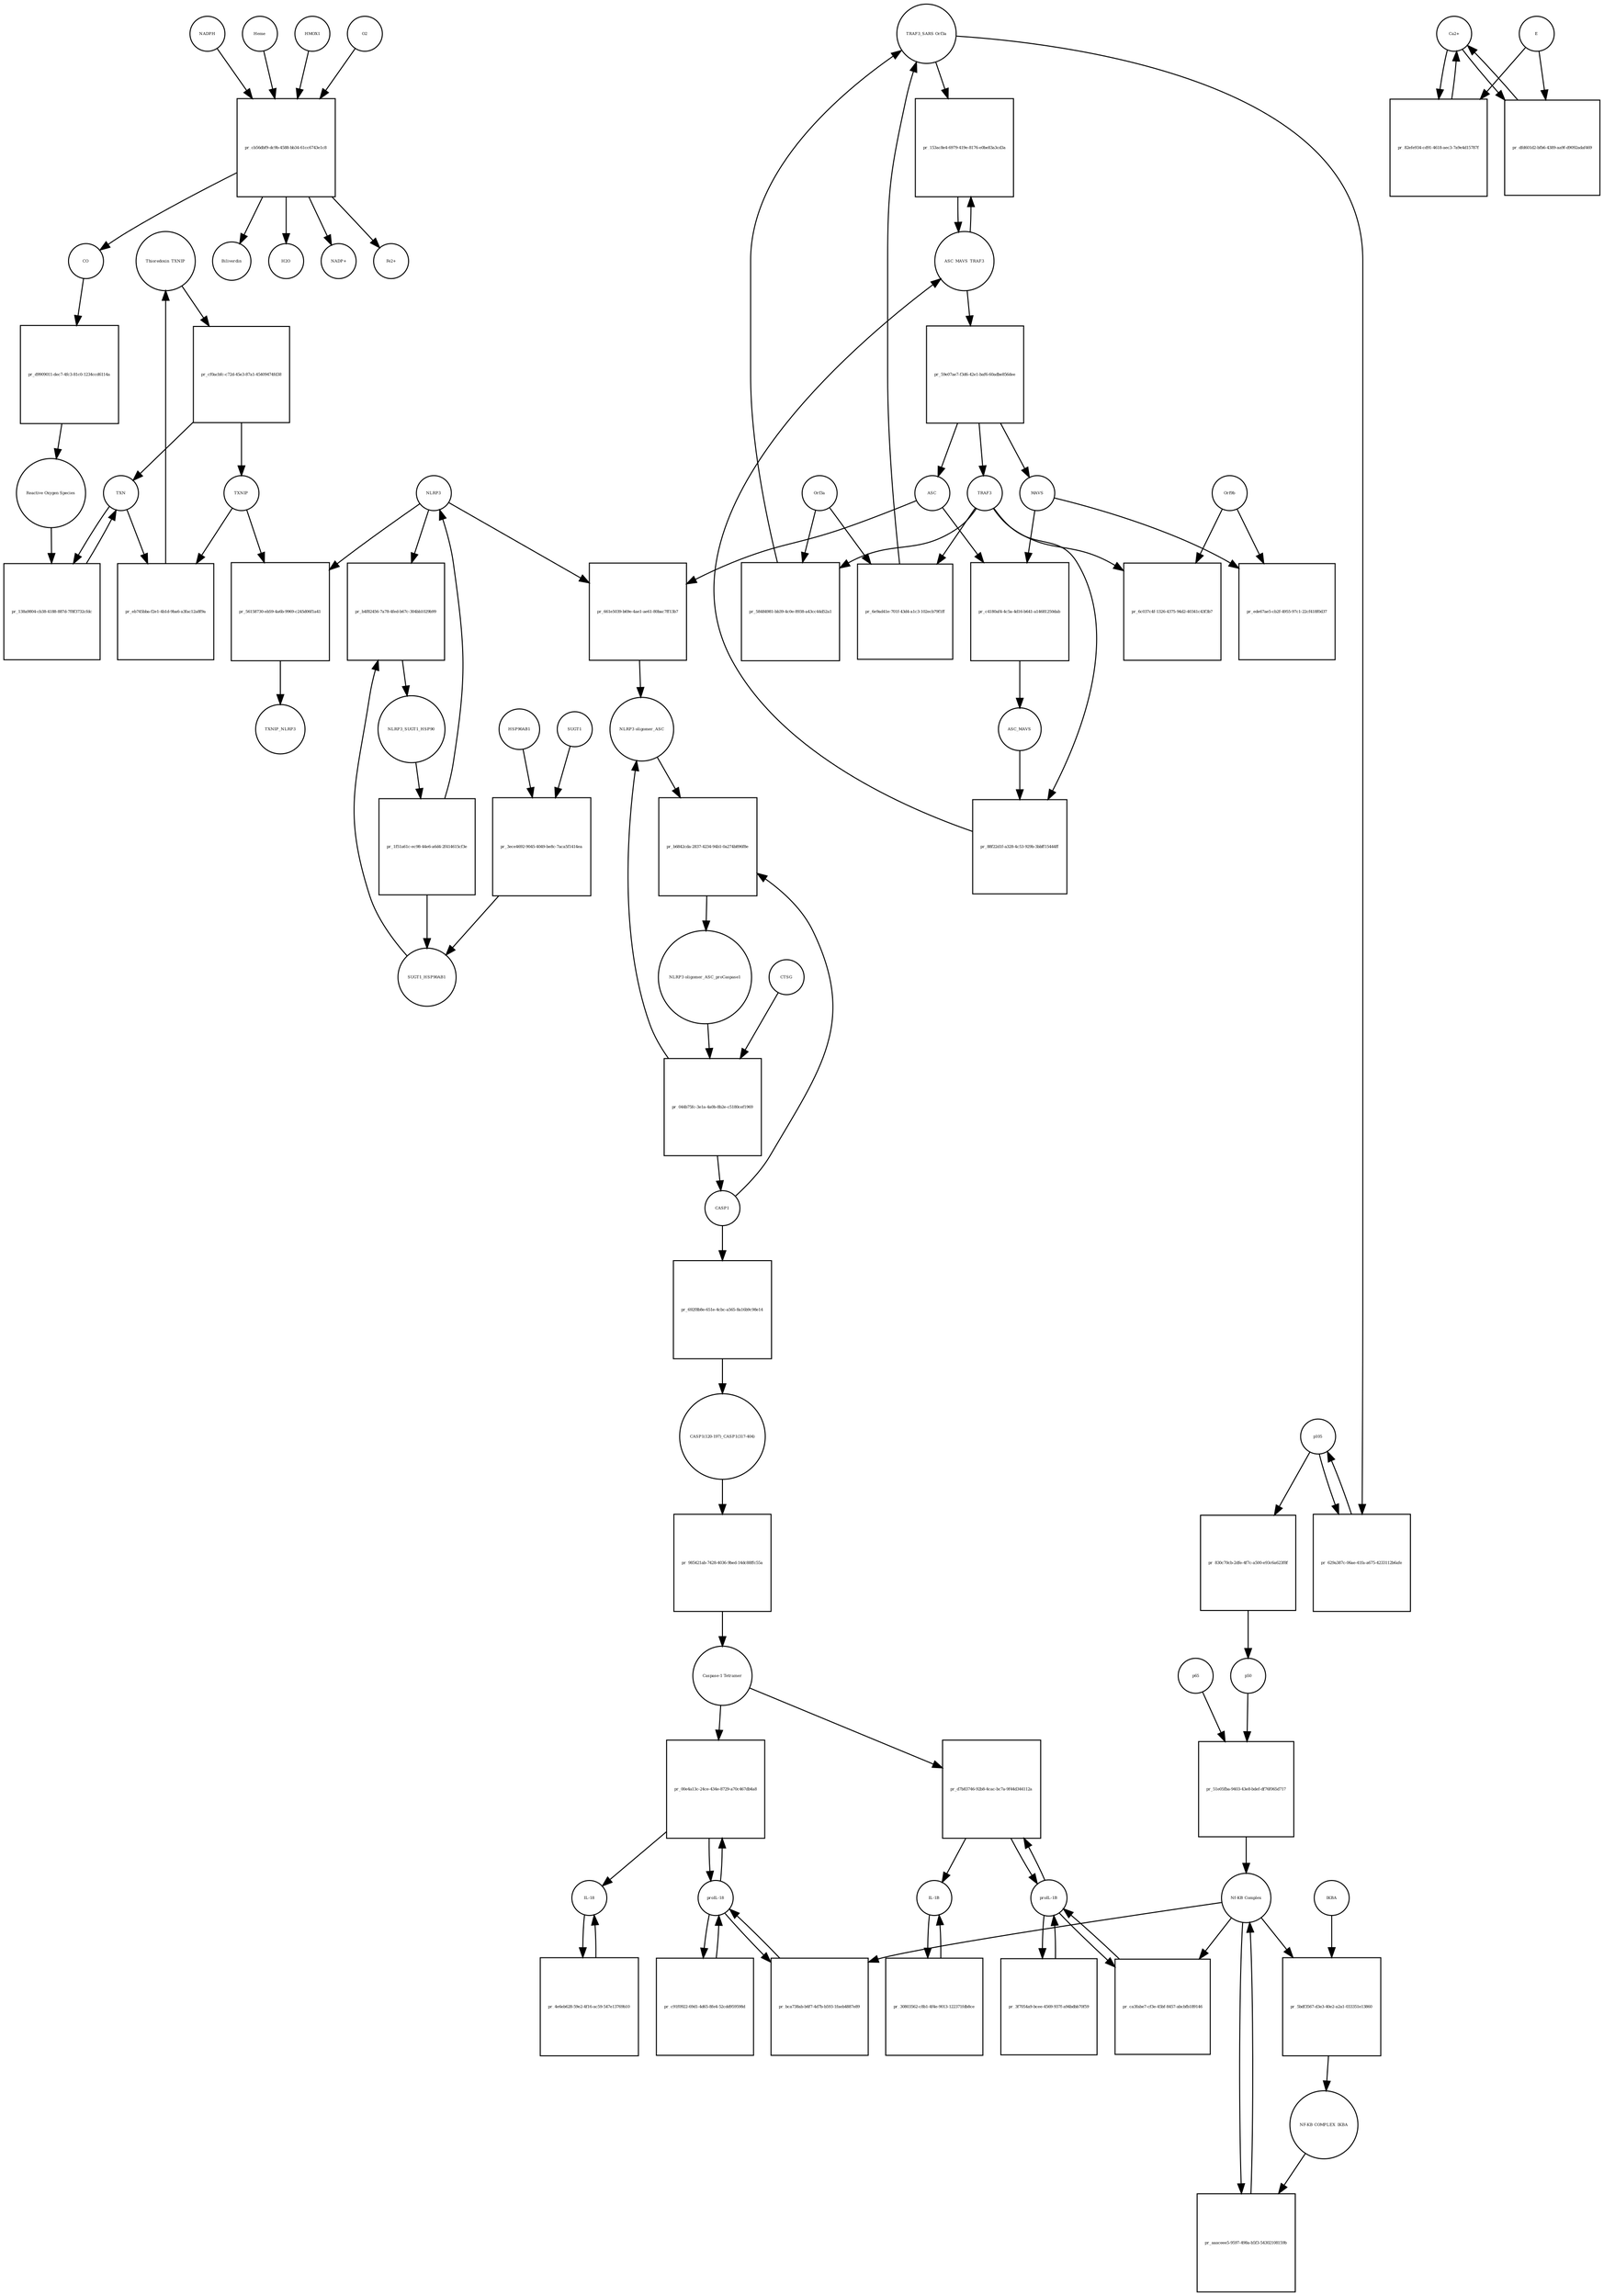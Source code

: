 strict digraph  {
Thioredoxin_TXNIP [annotation="urn_miriam_uniprot_P10599|urn_miriam_uniprot_Q9H3M7", bipartite=0, cls=complex, fontsize=4, label=Thioredoxin_TXNIP, shape=circle];
"pr_cf0acbfc-c72d-45e3-87a1-45409474fd38" [annotation="", bipartite=1, cls=process, fontsize=4, label="pr_cf0acbfc-c72d-45e3-87a1-45409474fd38", shape=square];
TXNIP [annotation=urn_miriam_uniprot_Q9H3M7, bipartite=0, cls=macromolecule, fontsize=4, label=TXNIP, shape=circle];
TXN [annotation=urn_miriam_uniprot_P10599, bipartite=0, cls=macromolecule, fontsize=4, label=TXN, shape=circle];
"pr_138a9804-cb38-4188-887d-7f8f3732cfdc" [annotation="", bipartite=1, cls=process, fontsize=4, label="pr_138a9804-cb38-4188-887d-7f8f3732cfdc", shape=square];
"Reactive Oxygen Species" [annotation="urn_miriam_obo.chebi_CHEBI%3A26523", bipartite=0, cls="simple chemical", fontsize=4, label="Reactive Oxygen Species", shape=circle];
"pr_eb745bba-f2e1-4b1d-9ba6-a3fac12a8f9a" [annotation="", bipartite=1, cls=process, fontsize=4, label="pr_eb745bba-f2e1-4b1d-9ba6-a3fac12a8f9a", shape=square];
HSP90AB1 [annotation=urn_miriam_uniprot_P08238, bipartite=0, cls=macromolecule, fontsize=4, label=HSP90AB1, shape=circle];
"pr_3ece4692-9045-4049-be8c-7aca5f1414ea" [annotation="", bipartite=1, cls=process, fontsize=4, label="pr_3ece4692-9045-4049-be8c-7aca5f1414ea", shape=square];
SUGT1 [annotation=urn_miriam_uniprot_Q9Y2Z0, bipartite=0, cls=macromolecule, fontsize=4, label=SUGT1, shape=circle];
SUGT1_HSP90AB1 [annotation="urn_miriam_uniprot_P08238|urn_miriam_uniprot_Q9Y2Z0", bipartite=0, cls=complex, fontsize=4, label=SUGT1_HSP90AB1, shape=circle];
NLRP3 [annotation=urn_miriam_uniprot_Q96P20, bipartite=0, cls=macromolecule, fontsize=4, label=NLRP3, shape=circle];
"pr_56158730-eb59-4a6b-9969-c245d06f1a41" [annotation="", bipartite=1, cls=process, fontsize=4, label="pr_56158730-eb59-4a6b-9969-c245d06f1a41", shape=square];
TXNIP_NLRP3 [annotation="urn_miriam_uniprot_Q9H3M7|urn_miriam_uniprot_Q96P20", bipartite=0, cls=complex, fontsize=4, label=TXNIP_NLRP3, shape=circle];
"NLRP3 oligomer_ASC_proCaspase1" [annotation="urn_miriam_uniprot_P29466|urn_miriam_uniprot_Q9ULZ3|urn_miriam_uniprot_Q96P20", bipartite=0, cls=complex, fontsize=4, label="NLRP3 oligomer_ASC_proCaspase1", shape=circle];
"pr_044b75fc-3e1a-4a0b-8b2e-c5180cef1969" [annotation="", bipartite=1, cls=process, fontsize=4, label="pr_044b75fc-3e1a-4a0b-8b2e-c5180cef1969", shape=square];
CASP1 [annotation=urn_miriam_uniprot_P29466, bipartite=0, cls=macromolecule, fontsize=4, label=CASP1, shape=circle];
CTSG [annotation=urn_miriam_uniprot_P08311, bipartite=0, cls=macromolecule, fontsize=4, label=CTSG, shape=circle];
"NLRP3 oligomer_ASC" [annotation="urn_miriam_uniprot_Q9ULZ3|urn_miriam_uniprot_Q96P20", bipartite=0, cls=complex, fontsize=4, label="NLRP3 oligomer_ASC", shape=circle];
"pr_692f8b8e-651e-4cbc-a565-8a16b9c98e14" [annotation="", bipartite=1, cls=process, fontsize=4, label="pr_692f8b8e-651e-4cbc-a565-8a16b9c98e14", shape=square];
"CASP1(120-197)_CASP1(317-404)" [annotation=urn_miriam_uniprot_P29466, bipartite=0, cls=complex, fontsize=4, label="CASP1(120-197)_CASP1(317-404)", shape=circle];
"pr_985421ab-7428-4036-9bed-14dc88ffc55a" [annotation="", bipartite=1, cls=process, fontsize=4, label="pr_985421ab-7428-4036-9bed-14dc88ffc55a", shape=square];
"Caspase-1 Tetramer" [annotation=urn_miriam_uniprot_P29466, bipartite=0, cls="complex multimer", fontsize=4, label="Caspase-1 Tetramer", shape=circle];
"proIL-1B" [annotation=urn_miriam_uniprot_P01584, bipartite=0, cls=macromolecule, fontsize=4, label="proIL-1B", shape=circle];
"pr_d7b83746-92b8-4cac-bc7a-9f44d344112a" [annotation="", bipartite=1, cls=process, fontsize=4, label="pr_d7b83746-92b8-4cac-bc7a-9f44d344112a", shape=square];
"IL-1B" [annotation=urn_miriam_uniprot_P01584, bipartite=0, cls=macromolecule, fontsize=4, label="IL-1B", shape=circle];
"pr_30803562-c8b1-4f4e-9013-122371fdb8ce" [annotation="", bipartite=1, cls="omitted process", fontsize=4, label="pr_30803562-c8b1-4f4e-9013-122371fdb8ce", shape=square];
"proIL-18" [annotation=urn_miriam_uniprot_Q14116, bipartite=0, cls=macromolecule, fontsize=4, label="proIL-18", shape=circle];
"pr_00e4a13c-24ce-434e-8729-a70c467db4a8" [annotation="", bipartite=1, cls=process, fontsize=4, label="pr_00e4a13c-24ce-434e-8729-a70c467db4a8", shape=square];
"IL-18" [annotation=urn_miriam_uniprot_Q14116, bipartite=0, cls=macromolecule, fontsize=4, label="IL-18", shape=circle];
"pr_4e6eb628-59e2-4f16-ac59-547e13769b10" [annotation="", bipartite=1, cls="omitted process", fontsize=4, label="pr_4e6eb628-59e2-4f16-ac59-547e13769b10", shape=square];
"pr_b6842cda-2837-4234-94b1-0a274b896f8e" [annotation="", bipartite=1, cls=process, fontsize=4, label="pr_b6842cda-2837-4234-94b1-0a274b896f8e", shape=square];
"pr_ca3fabe7-cf3e-45bf-8457-abcbfb189146" [annotation="", bipartite=1, cls=process, fontsize=4, label="pr_ca3fabe7-cf3e-45bf-8457-abcbfb189146", shape=square];
"Nf-KB Complex" [annotation="urn_miriam_uniprot_P19838|urn_miriam_uniprot_Q00653", bipartite=0, cls=complex, fontsize=4, label="Nf-KB Complex", shape=circle];
"pr_bca738ab-b6f7-4d7b-b593-1faeb4887e89" [annotation="", bipartite=1, cls=process, fontsize=4, label="pr_bca738ab-b6f7-4d7b-b593-1faeb4887e89", shape=square];
p50 [annotation=urn_miriam_uniprot_P19838, bipartite=0, cls=macromolecule, fontsize=4, label=p50, shape=circle];
"pr_51e05fba-9403-43e8-bdef-df76f065d717" [annotation="", bipartite=1, cls=process, fontsize=4, label="pr_51e05fba-9403-43e8-bdef-df76f065d717", shape=square];
p65 [annotation=urn_miriam_uniprot_Q00653, bipartite=0, cls=macromolecule, fontsize=4, label=p65, shape=circle];
Orf3a [annotation="urn_miriam_uniprot_P59632|urn_miriam_taxonomy_694009", bipartite=0, cls=macromolecule, fontsize=4, label=Orf3a, shape=circle];
"pr_6e9ad41e-701f-43d4-a1c3-102ecb79f1ff" [annotation="", bipartite=1, cls=process, fontsize=4, label="pr_6e9ad41e-701f-43d4-a1c3-102ecb79f1ff", shape=square];
TRAF3 [annotation=urn_miriam_uniprot_Q13114, bipartite=0, cls=macromolecule, fontsize=4, label=TRAF3, shape=circle];
"TRAF3_SARS Orf3a" [annotation="urn_miriam_uniprot_P59632|urn_miriam_uniprot_Q13114|urn_miriam_taxonomy_694009", bipartite=0, cls=complex, fontsize=4, label="TRAF3_SARS Orf3a", shape=circle];
p105 [annotation=urn_miriam_uniprot_P19838, bipartite=0, cls=macromolecule, fontsize=4, label=p105, shape=circle];
"pr_830c70cb-2dfe-4f7c-a500-e93c6a623f8f" [annotation="", bipartite=1, cls="omitted process", fontsize=4, label="pr_830c70cb-2dfe-4f7c-a500-e93c6a623f8f", shape=square];
ASC [annotation=urn_miriam_uniprot_Q9ULZ3, bipartite=0, cls=macromolecule, fontsize=4, label=ASC, shape=circle];
"pr_661e5039-b69e-4ae1-ae61-80bac7ff13b7" [annotation="", bipartite=1, cls=process, fontsize=4, label="pr_661e5039-b69e-4ae1-ae61-80bac7ff13b7", shape=square];
IKBA [annotation="", bipartite=0, cls=macromolecule, fontsize=4, label=IKBA, shape=circle];
"pr_5bdf3567-d3e3-40e2-a2a1-033351e13860" [annotation="", bipartite=1, cls=process, fontsize=4, label="pr_5bdf3567-d3e3-40e2-a2a1-033351e13860", shape=square];
"NF-KB COMPLEX_IKBA" [annotation=urn_miriam_uniprot_P19838, bipartite=0, cls=complex, fontsize=4, label="NF-KB COMPLEX_IKBA", shape=circle];
"pr_aaaceee5-9597-498a-b5f3-54302108159b" [annotation="", bipartite=1, cls=process, fontsize=4, label="pr_aaaceee5-9597-498a-b5f3-54302108159b", shape=square];
NLRP3_SUGT1_HSP90 [annotation="urn_miriam_uniprot_P08238|urn_miriam_uniprot_Q96P20|urn_miriam_uniprot_Q9Y2Z0", bipartite=0, cls=complex, fontsize=4, label=NLRP3_SUGT1_HSP90, shape=circle];
"pr_1f51a61c-ec98-44e6-a6d4-2f414615cf3e" [annotation="", bipartite=1, cls="omitted process", fontsize=4, label="pr_1f51a61c-ec98-44e6-a6d4-2f414615cf3e", shape=square];
"pr_c4180af4-4c5a-4d16-b641-a14681250dab" [annotation="", bipartite=1, cls=process, fontsize=4, label="pr_c4180af4-4c5a-4d16-b641-a14681250dab", shape=square];
ASC_MAVS [annotation=urn_miriam_uniprot_Q9ULZ3, bipartite=0, cls=complex, fontsize=4, label=ASC_MAVS, shape=circle];
MAVS [annotation=urn_miriam_uniprot_Q7Z434, bipartite=0, cls=macromolecule, fontsize=4, label=MAVS, shape=circle];
"pr_88f22d1f-a328-4c53-929b-3bbff15444ff" [annotation="", bipartite=1, cls=process, fontsize=4, label="pr_88f22d1f-a328-4c53-929b-3bbff15444ff", shape=square];
ASC_MAVS_TRAF3 [annotation="urn_miriam_pubmed_25847972|urn_miriam_uniprot_Q9ULZ3|urn_miriam_uniprot_Q13114", bipartite=0, cls=complex, fontsize=4, label=ASC_MAVS_TRAF3, shape=circle];
"pr_59e07ae7-f3d6-42e1-baf6-60adbe856dee" [annotation="", bipartite=1, cls=process, fontsize=4, label="pr_59e07ae7-f3d6-42e1-baf6-60adbe856dee", shape=square];
"pr_153ac8e4-6979-419e-8176-e0be83a3cd3a" [annotation="", bipartite=1, cls="omitted process", fontsize=4, label="pr_153ac8e4-6979-419e-8176-e0be83a3cd3a", shape=square];
"pr_b4f82456-7a78-4fed-b67c-304bb1029b99" [annotation="", bipartite=1, cls=process, fontsize=4, label="pr_b4f82456-7a78-4fed-b67c-304bb1029b99", shape=square];
"pr_3f7054a9-bcee-4569-937f-a94bdbb70f59" [annotation="", bipartite=1, cls=process, fontsize=4, label="pr_3f7054a9-bcee-4569-937f-a94bdbb70f59", shape=square];
"pr_c91f0922-69d1-4d65-8fe4-52cdd959598d" [annotation="", bipartite=1, cls=process, fontsize=4, label="pr_c91f0922-69d1-4d65-8fe4-52cdd959598d", shape=square];
"Ca2+" [annotation="urn_miriam_obo.chebi_CHEBI%3A29108", bipartite=0, cls="simple chemical", fontsize=4, label="Ca2+", shape=circle];
"pr_82efe934-cd91-4618-aec3-7a9e4d15787f" [annotation="", bipartite=1, cls=process, fontsize=4, label="pr_82efe934-cd91-4618-aec3-7a9e4d15787f", shape=square];
E [annotation="urn_miriam_uniprot_P59637|urn_miriam_taxonomy_694009", bipartite=0, cls=macromolecule, fontsize=4, label=E, shape=circle];
"pr_dfd601d2-bfb6-4389-aa9f-d9092adaf469" [annotation="", bipartite=1, cls=process, fontsize=4, label="pr_dfd601d2-bfb6-4389-aa9f-d9092adaf469", shape=square];
"pr_58484981-bb39-4c0e-8938-a43cc44d52a1" [annotation="", bipartite=1, cls=process, fontsize=4, label="pr_58484981-bb39-4c0e-8938-a43cc44d52a1", shape=square];
"pr_629a387c-06ae-41fa-a675-4233112b6afe" [annotation="", bipartite=1, cls="omitted process", fontsize=4, label="pr_629a387c-06ae-41fa-a675-4233112b6afe", shape=square];
Heme [annotation="urn_miriam_obo.chebi_CHEBI%3A30413", bipartite=0, cls="simple chemical", fontsize=4, label=Heme, shape=circle];
"pr_cb56dbf9-dc9b-4588-bb34-61cc6743e1c8" [annotation="", bipartite=1, cls=process, fontsize=4, label="pr_cb56dbf9-dc9b-4588-bb34-61cc6743e1c8", shape=square];
Biliverdin [annotation="urn_miriam_obo.chebi_CHEBI%3A17033", bipartite=0, cls="simple chemical", fontsize=4, label=Biliverdin, shape=circle];
HMOX1 [annotation=urn_miriam_uniprot_P09601, bipartite=0, cls=macromolecule, fontsize=4, label=HMOX1, shape=circle];
O2 [annotation="urn_miriam_obo.chebi_CHEBI%3A15379", bipartite=0, cls="simple chemical", fontsize=4, label=O2, shape=circle];
NADPH [annotation="urn_miriam_obo.chebi_CHEBI%3A16474", bipartite=0, cls="simple chemical", fontsize=4, label=NADPH, shape=circle];
H2O [annotation="urn_miriam_obo.chebi_CHEBI%3A15377", bipartite=0, cls="simple chemical", fontsize=4, label=H2O, shape=circle];
"NADP+" [annotation="urn_miriam_obo.chebi_CHEBI%3A18009", bipartite=0, cls="simple chemical", fontsize=4, label="NADP+", shape=circle];
CO [annotation="urn_miriam_obo.chebi_CHEBI%3A17245", bipartite=0, cls="simple chemical", fontsize=4, label=CO, shape=circle];
"Fe2+" [annotation="urn_miriam_obo.chebi_CHEBI%3A29033", bipartite=0, cls="simple chemical", fontsize=4, label="Fe2+", shape=circle];
"pr_d9909011-dec7-4fc3-81c0-1234ccd6114a" [annotation="", bipartite=1, cls=process, fontsize=4, label="pr_d9909011-dec7-4fc3-81c0-1234ccd6114a", shape=square];
"pr_ede67ae5-cb2f-4955-97c1-22cf418f0d37" [annotation="", bipartite=1, cls=process, fontsize=4, label="pr_ede67ae5-cb2f-4955-97c1-22cf418f0d37", shape=square];
Orf9b [annotation="urn_miriam_taxonomy_694009|urn_miriam_uniprot_P59636", bipartite=0, cls=macromolecule, fontsize=4, label=Orf9b, shape=circle];
"pr_6c037c4f-1326-4375-94d2-40341c43f3b7" [annotation="", bipartite=1, cls=process, fontsize=4, label="pr_6c037c4f-1326-4375-94d2-40341c43f3b7", shape=square];
Thioredoxin_TXNIP -> "pr_cf0acbfc-c72d-45e3-87a1-45409474fd38"  [annotation="", interaction_type=consumption];
"pr_cf0acbfc-c72d-45e3-87a1-45409474fd38" -> TXNIP  [annotation="", interaction_type=production];
"pr_cf0acbfc-c72d-45e3-87a1-45409474fd38" -> TXN  [annotation="", interaction_type=production];
TXNIP -> "pr_eb745bba-f2e1-4b1d-9ba6-a3fac12a8f9a"  [annotation="", interaction_type=consumption];
TXNIP -> "pr_56158730-eb59-4a6b-9969-c245d06f1a41"  [annotation="", interaction_type=consumption];
TXN -> "pr_138a9804-cb38-4188-887d-7f8f3732cfdc"  [annotation="", interaction_type=consumption];
TXN -> "pr_eb745bba-f2e1-4b1d-9ba6-a3fac12a8f9a"  [annotation="", interaction_type=consumption];
"pr_138a9804-cb38-4188-887d-7f8f3732cfdc" -> TXN  [annotation="", interaction_type=production];
"Reactive Oxygen Species" -> "pr_138a9804-cb38-4188-887d-7f8f3732cfdc"  [annotation="", interaction_type="necessary stimulation"];
"pr_eb745bba-f2e1-4b1d-9ba6-a3fac12a8f9a" -> Thioredoxin_TXNIP  [annotation="", interaction_type=production];
HSP90AB1 -> "pr_3ece4692-9045-4049-be8c-7aca5f1414ea"  [annotation="", interaction_type=consumption];
"pr_3ece4692-9045-4049-be8c-7aca5f1414ea" -> SUGT1_HSP90AB1  [annotation="", interaction_type=production];
SUGT1 -> "pr_3ece4692-9045-4049-be8c-7aca5f1414ea"  [annotation="", interaction_type=consumption];
SUGT1_HSP90AB1 -> "pr_b4f82456-7a78-4fed-b67c-304bb1029b99"  [annotation="", interaction_type=consumption];
NLRP3 -> "pr_56158730-eb59-4a6b-9969-c245d06f1a41"  [annotation="", interaction_type=consumption];
NLRP3 -> "pr_661e5039-b69e-4ae1-ae61-80bac7ff13b7"  [annotation="", interaction_type=consumption];
NLRP3 -> "pr_b4f82456-7a78-4fed-b67c-304bb1029b99"  [annotation="", interaction_type=consumption];
"pr_56158730-eb59-4a6b-9969-c245d06f1a41" -> TXNIP_NLRP3  [annotation="", interaction_type=production];
"NLRP3 oligomer_ASC_proCaspase1" -> "pr_044b75fc-3e1a-4a0b-8b2e-c5180cef1969"  [annotation="", interaction_type=consumption];
"pr_044b75fc-3e1a-4a0b-8b2e-c5180cef1969" -> CASP1  [annotation="", interaction_type=production];
"pr_044b75fc-3e1a-4a0b-8b2e-c5180cef1969" -> "NLRP3 oligomer_ASC"  [annotation="", interaction_type=production];
CASP1 -> "pr_692f8b8e-651e-4cbc-a565-8a16b9c98e14"  [annotation="", interaction_type=consumption];
CASP1 -> "pr_b6842cda-2837-4234-94b1-0a274b896f8e"  [annotation="", interaction_type=consumption];
CTSG -> "pr_044b75fc-3e1a-4a0b-8b2e-c5180cef1969"  [annotation="", interaction_type=catalysis];
"NLRP3 oligomer_ASC" -> "pr_b6842cda-2837-4234-94b1-0a274b896f8e"  [annotation="", interaction_type=consumption];
"pr_692f8b8e-651e-4cbc-a565-8a16b9c98e14" -> "CASP1(120-197)_CASP1(317-404)"  [annotation="", interaction_type=production];
"CASP1(120-197)_CASP1(317-404)" -> "pr_985421ab-7428-4036-9bed-14dc88ffc55a"  [annotation="", interaction_type=consumption];
"pr_985421ab-7428-4036-9bed-14dc88ffc55a" -> "Caspase-1 Tetramer"  [annotation="", interaction_type=production];
"Caspase-1 Tetramer" -> "pr_d7b83746-92b8-4cac-bc7a-9f44d344112a"  [annotation="", interaction_type=catalysis];
"Caspase-1 Tetramer" -> "pr_00e4a13c-24ce-434e-8729-a70c467db4a8"  [annotation="", interaction_type=catalysis];
"proIL-1B" -> "pr_d7b83746-92b8-4cac-bc7a-9f44d344112a"  [annotation="", interaction_type=consumption];
"proIL-1B" -> "pr_ca3fabe7-cf3e-45bf-8457-abcbfb189146"  [annotation="", interaction_type=consumption];
"proIL-1B" -> "pr_3f7054a9-bcee-4569-937f-a94bdbb70f59"  [annotation="", interaction_type=consumption];
"pr_d7b83746-92b8-4cac-bc7a-9f44d344112a" -> "IL-1B"  [annotation="", interaction_type=production];
"pr_d7b83746-92b8-4cac-bc7a-9f44d344112a" -> "proIL-1B"  [annotation="", interaction_type=production];
"IL-1B" -> "pr_30803562-c8b1-4f4e-9013-122371fdb8ce"  [annotation="", interaction_type=consumption];
"pr_30803562-c8b1-4f4e-9013-122371fdb8ce" -> "IL-1B"  [annotation="", interaction_type=production];
"proIL-18" -> "pr_00e4a13c-24ce-434e-8729-a70c467db4a8"  [annotation="", interaction_type=consumption];
"proIL-18" -> "pr_bca738ab-b6f7-4d7b-b593-1faeb4887e89"  [annotation="", interaction_type=consumption];
"proIL-18" -> "pr_c91f0922-69d1-4d65-8fe4-52cdd959598d"  [annotation="", interaction_type=consumption];
"pr_00e4a13c-24ce-434e-8729-a70c467db4a8" -> "IL-18"  [annotation="", interaction_type=production];
"pr_00e4a13c-24ce-434e-8729-a70c467db4a8" -> "proIL-18"  [annotation="", interaction_type=production];
"IL-18" -> "pr_4e6eb628-59e2-4f16-ac59-547e13769b10"  [annotation="", interaction_type=consumption];
"pr_4e6eb628-59e2-4f16-ac59-547e13769b10" -> "IL-18"  [annotation="", interaction_type=production];
"pr_b6842cda-2837-4234-94b1-0a274b896f8e" -> "NLRP3 oligomer_ASC_proCaspase1"  [annotation="", interaction_type=production];
"pr_ca3fabe7-cf3e-45bf-8457-abcbfb189146" -> "proIL-1B"  [annotation="", interaction_type=production];
"Nf-KB Complex" -> "pr_ca3fabe7-cf3e-45bf-8457-abcbfb189146"  [annotation=urn_miriam_pubmed_31034780, interaction_type=catalysis];
"Nf-KB Complex" -> "pr_bca738ab-b6f7-4d7b-b593-1faeb4887e89"  [annotation=urn_miriam_pubmed_31034780, interaction_type=catalysis];
"Nf-KB Complex" -> "pr_5bdf3567-d3e3-40e2-a2a1-033351e13860"  [annotation="", interaction_type=consumption];
"Nf-KB Complex" -> "pr_aaaceee5-9597-498a-b5f3-54302108159b"  [annotation="", interaction_type=consumption];
"pr_bca738ab-b6f7-4d7b-b593-1faeb4887e89" -> "proIL-18"  [annotation="", interaction_type=production];
p50 -> "pr_51e05fba-9403-43e8-bdef-df76f065d717"  [annotation="", interaction_type=consumption];
"pr_51e05fba-9403-43e8-bdef-df76f065d717" -> "Nf-KB Complex"  [annotation="", interaction_type=production];
p65 -> "pr_51e05fba-9403-43e8-bdef-df76f065d717"  [annotation="", interaction_type=consumption];
Orf3a -> "pr_6e9ad41e-701f-43d4-a1c3-102ecb79f1ff"  [annotation="", interaction_type=consumption];
Orf3a -> "pr_58484981-bb39-4c0e-8938-a43cc44d52a1"  [annotation="", interaction_type=consumption];
"pr_6e9ad41e-701f-43d4-a1c3-102ecb79f1ff" -> "TRAF3_SARS Orf3a"  [annotation="", interaction_type=production];
TRAF3 -> "pr_6e9ad41e-701f-43d4-a1c3-102ecb79f1ff"  [annotation="", interaction_type=consumption];
TRAF3 -> "pr_88f22d1f-a328-4c53-929b-3bbff15444ff"  [annotation="", interaction_type=consumption];
TRAF3 -> "pr_58484981-bb39-4c0e-8938-a43cc44d52a1"  [annotation="", interaction_type=consumption];
TRAF3 -> "pr_6c037c4f-1326-4375-94d2-40341c43f3b7"  [annotation="", interaction_type=consumption];
"TRAF3_SARS Orf3a" -> "pr_153ac8e4-6979-419e-8176-e0be83a3cd3a"  [annotation="urn_miriam_pubmed_25847972|urn_miriam_pubmed_31034780|urn_miriam_taxonomy_9606", interaction_type=catalysis];
"TRAF3_SARS Orf3a" -> "pr_629a387c-06ae-41fa-a675-4233112b6afe"  [annotation="urn_miriam_pubmed_31034780|urn_miriam_taxonomy_9606", interaction_type=catalysis];
p105 -> "pr_830c70cb-2dfe-4f7c-a500-e93c6a623f8f"  [annotation="", interaction_type=consumption];
p105 -> "pr_629a387c-06ae-41fa-a675-4233112b6afe"  [annotation="", interaction_type=consumption];
"pr_830c70cb-2dfe-4f7c-a500-e93c6a623f8f" -> p50  [annotation="", interaction_type=production];
ASC -> "pr_661e5039-b69e-4ae1-ae61-80bac7ff13b7"  [annotation="", interaction_type=consumption];
ASC -> "pr_c4180af4-4c5a-4d16-b641-a14681250dab"  [annotation="", interaction_type=consumption];
"pr_661e5039-b69e-4ae1-ae61-80bac7ff13b7" -> "NLRP3 oligomer_ASC"  [annotation="", interaction_type=production];
IKBA -> "pr_5bdf3567-d3e3-40e2-a2a1-033351e13860"  [annotation="", interaction_type=consumption];
"pr_5bdf3567-d3e3-40e2-a2a1-033351e13860" -> "NF-KB COMPLEX_IKBA"  [annotation="", interaction_type=production];
"NF-KB COMPLEX_IKBA" -> "pr_aaaceee5-9597-498a-b5f3-54302108159b"  [annotation="", interaction_type=inhibition];
"pr_aaaceee5-9597-498a-b5f3-54302108159b" -> "Nf-KB Complex"  [annotation="", interaction_type=production];
NLRP3_SUGT1_HSP90 -> "pr_1f51a61c-ec98-44e6-a6d4-2f414615cf3e"  [annotation="", interaction_type=consumption];
"pr_1f51a61c-ec98-44e6-a6d4-2f414615cf3e" -> NLRP3  [annotation="", interaction_type=production];
"pr_1f51a61c-ec98-44e6-a6d4-2f414615cf3e" -> SUGT1_HSP90AB1  [annotation="", interaction_type=production];
"pr_c4180af4-4c5a-4d16-b641-a14681250dab" -> ASC_MAVS  [annotation="", interaction_type=production];
ASC_MAVS -> "pr_88f22d1f-a328-4c53-929b-3bbff15444ff"  [annotation="", interaction_type=consumption];
MAVS -> "pr_c4180af4-4c5a-4d16-b641-a14681250dab"  [annotation="", interaction_type=consumption];
MAVS -> "pr_ede67ae5-cb2f-4955-97c1-22cf418f0d37"  [annotation="", interaction_type=consumption];
"pr_88f22d1f-a328-4c53-929b-3bbff15444ff" -> ASC_MAVS_TRAF3  [annotation="", interaction_type=production];
ASC_MAVS_TRAF3 -> "pr_59e07ae7-f3d6-42e1-baf6-60adbe856dee"  [annotation="", interaction_type=consumption];
ASC_MAVS_TRAF3 -> "pr_153ac8e4-6979-419e-8176-e0be83a3cd3a"  [annotation="", interaction_type=consumption];
"pr_59e07ae7-f3d6-42e1-baf6-60adbe856dee" -> ASC  [annotation="", interaction_type=production];
"pr_59e07ae7-f3d6-42e1-baf6-60adbe856dee" -> TRAF3  [annotation="", interaction_type=production];
"pr_59e07ae7-f3d6-42e1-baf6-60adbe856dee" -> MAVS  [annotation="", interaction_type=production];
"pr_153ac8e4-6979-419e-8176-e0be83a3cd3a" -> ASC_MAVS_TRAF3  [annotation="", interaction_type=production];
"pr_b4f82456-7a78-4fed-b67c-304bb1029b99" -> NLRP3_SUGT1_HSP90  [annotation="", interaction_type=production];
"pr_3f7054a9-bcee-4569-937f-a94bdbb70f59" -> "proIL-1B"  [annotation="", interaction_type=production];
"pr_c91f0922-69d1-4d65-8fe4-52cdd959598d" -> "proIL-18"  [annotation="", interaction_type=production];
"Ca2+" -> "pr_82efe934-cd91-4618-aec3-7a9e4d15787f"  [annotation="", interaction_type=consumption];
"Ca2+" -> "pr_dfd601d2-bfb6-4389-aa9f-d9092adaf469"  [annotation="", interaction_type=consumption];
"pr_82efe934-cd91-4618-aec3-7a9e4d15787f" -> "Ca2+"  [annotation="", interaction_type=production];
E -> "pr_82efe934-cd91-4618-aec3-7a9e4d15787f"  [annotation="urn_miriam_pubmed_26331680|urn_miriam_doi_10.1016%2Fj.bbrc.2020.05.206|urn_miriam_taxonomy_392815", interaction_type=catalysis];
E -> "pr_dfd601d2-bfb6-4389-aa9f-d9092adaf469"  [annotation="urn_miriam_pubmed_26331680|urn_miriam_doi_10.1016%2Fj.bbrc.2020.05.206|urn_miriam_taxonomy_392815", interaction_type=catalysis];
"pr_dfd601d2-bfb6-4389-aa9f-d9092adaf469" -> "Ca2+"  [annotation="", interaction_type=production];
"pr_58484981-bb39-4c0e-8938-a43cc44d52a1" -> "TRAF3_SARS Orf3a"  [annotation="", interaction_type=production];
"pr_629a387c-06ae-41fa-a675-4233112b6afe" -> p105  [annotation="", interaction_type=production];
Heme -> "pr_cb56dbf9-dc9b-4588-bb34-61cc6743e1c8"  [annotation="", interaction_type=consumption];
"pr_cb56dbf9-dc9b-4588-bb34-61cc6743e1c8" -> Biliverdin  [annotation="", interaction_type=production];
"pr_cb56dbf9-dc9b-4588-bb34-61cc6743e1c8" -> H2O  [annotation="", interaction_type=production];
"pr_cb56dbf9-dc9b-4588-bb34-61cc6743e1c8" -> "NADP+"  [annotation="", interaction_type=production];
"pr_cb56dbf9-dc9b-4588-bb34-61cc6743e1c8" -> CO  [annotation="", interaction_type=production];
"pr_cb56dbf9-dc9b-4588-bb34-61cc6743e1c8" -> "Fe2+"  [annotation="", interaction_type=production];
HMOX1 -> "pr_cb56dbf9-dc9b-4588-bb34-61cc6743e1c8"  [annotation="", interaction_type=catalysis];
O2 -> "pr_cb56dbf9-dc9b-4588-bb34-61cc6743e1c8"  [annotation="", interaction_type=consumption];
NADPH -> "pr_cb56dbf9-dc9b-4588-bb34-61cc6743e1c8"  [annotation="", interaction_type=consumption];
CO -> "pr_d9909011-dec7-4fc3-81c0-1234ccd6114a"  [annotation="urn_miriam_pubmed_28356568|urn_miriam_pubmed_25770182", interaction_type=inhibition];
"pr_d9909011-dec7-4fc3-81c0-1234ccd6114a" -> "Reactive Oxygen Species"  [annotation="", interaction_type=production];
Orf9b -> "pr_ede67ae5-cb2f-4955-97c1-22cf418f0d37"  [annotation="urn_miriam_doi_10.4049%2Fjimmunol.1303196", interaction_type=catalysis];
Orf9b -> "pr_6c037c4f-1326-4375-94d2-40341c43f3b7"  [annotation="urn_miriam_doi_10.4049%2Fjimmunol.1303196", interaction_type=catalysis];
}
